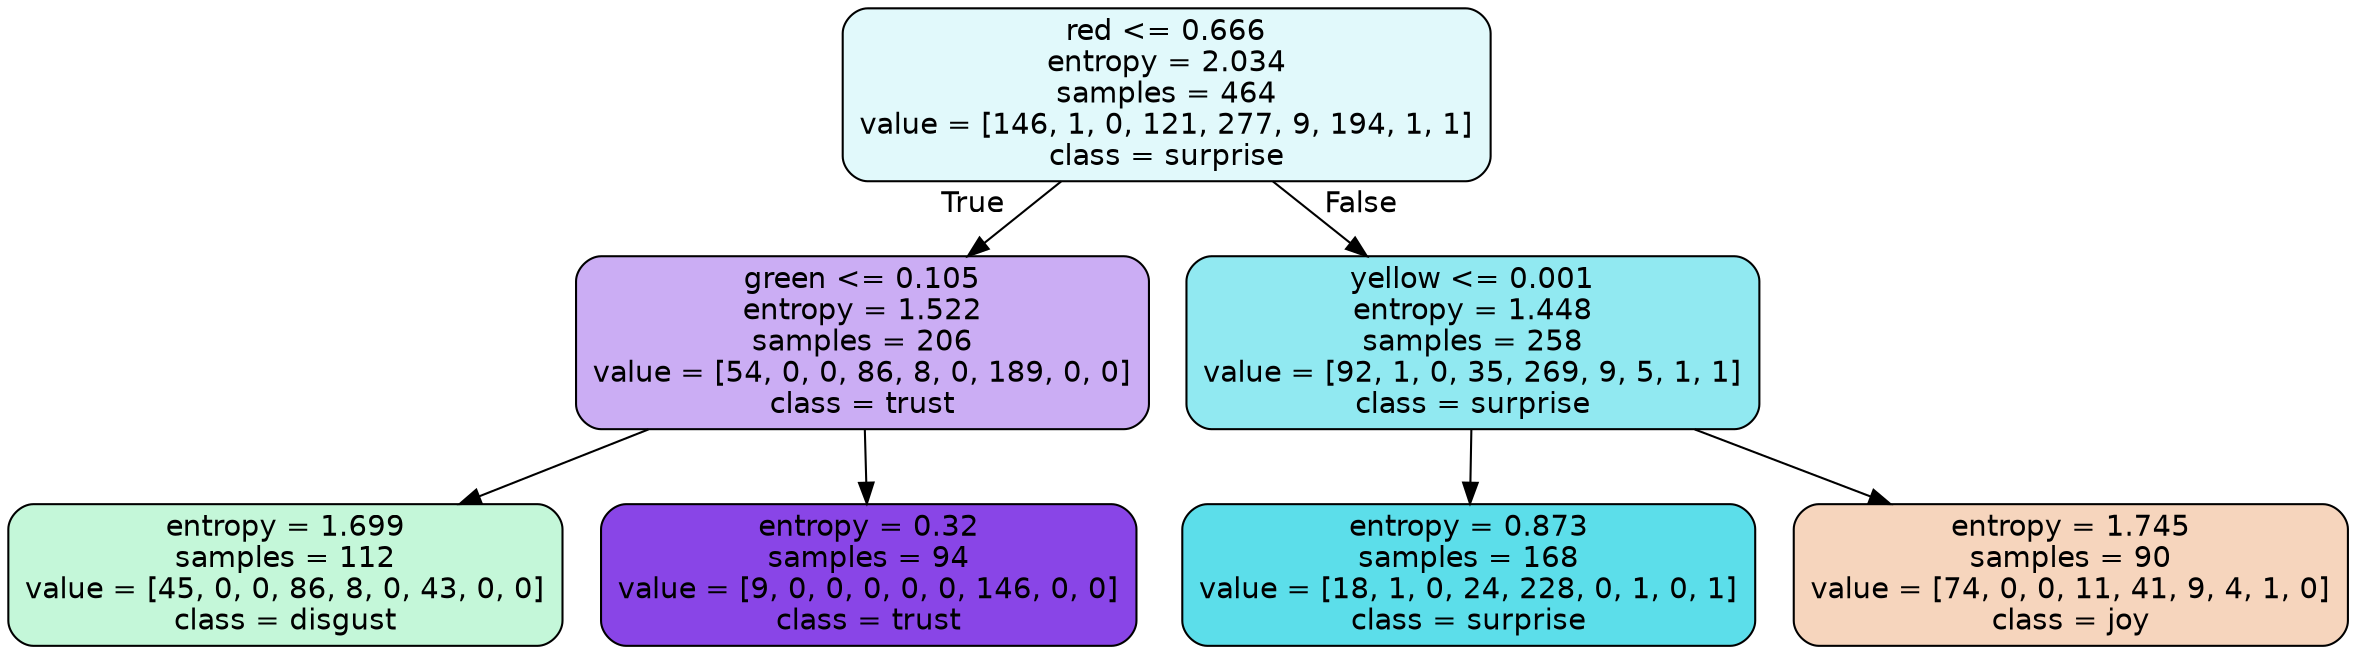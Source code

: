 digraph Tree {
node [shape=box, style="filled, rounded", color="black", fontname=helvetica] ;
edge [fontname=helvetica] ;
0 [label="red <= 0.666\nentropy = 2.034\nsamples = 464\nvalue = [146, 1, 0, 121, 277, 9, 194, 1, 1]\nclass = surprise", fillcolor="#39d7e526"] ;
1 [label="green <= 0.105\nentropy = 1.522\nsamples = 206\nvalue = [54, 0, 0, 86, 8, 0, 189, 0, 0]\nclass = trust", fillcolor="#8139e569"] ;
0 -> 1 [labeldistance=2.5, labelangle=45, headlabel="True"] ;
2 [label="entropy = 1.699\nsamples = 112\nvalue = [45, 0, 0, 86, 8, 0, 43, 0, 0]\nclass = disgust", fillcolor="#39e5814c"] ;
1 -> 2 ;
3 [label="entropy = 0.32\nsamples = 94\nvalue = [9, 0, 0, 0, 0, 0, 146, 0, 0]\nclass = trust", fillcolor="#8139e5ef"] ;
1 -> 3 ;
4 [label="yellow <= 0.001\nentropy = 1.448\nsamples = 258\nvalue = [92, 1, 0, 35, 269, 9, 5, 1, 1]\nclass = surprise", fillcolor="#39d7e58d"] ;
0 -> 4 [labeldistance=2.5, labelangle=-45, headlabel="False"] ;
5 [label="entropy = 0.873\nsamples = 168\nvalue = [18, 1, 0, 24, 228, 0, 1, 0, 1]\nclass = surprise", fillcolor="#39d7e5d1"] ;
4 -> 5 ;
6 [label="entropy = 1.745\nsamples = 90\nvalue = [74, 0, 0, 11, 41, 9, 4, 1, 0]\nclass = joy", fillcolor="#e5813955"] ;
4 -> 6 ;
}